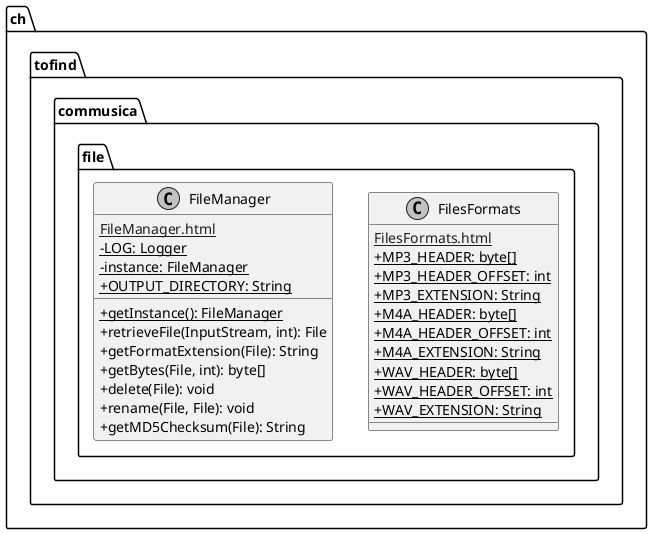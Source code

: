 @startuml

    skinparam monochrome true
    skinparam classAttributeIconSize 0
    
    namespace ch.tofind.commusica.file {

        class FilesFormats {
            [[FilesFormats.html]]
            {static} +MP3_HEADER: byte[]
            {static} +MP3_HEADER_OFFSET: int
            {static} +MP3_EXTENSION: String
            {static} +M4A_HEADER: byte[]
            {static} +M4A_HEADER_OFFSET: int
            {static} +M4A_EXTENSION: String
            {static} +WAV_HEADER: byte[]
            {static} +WAV_HEADER_OFFSET: int
            {static} +WAV_EXTENSION: String
        }

        class FileManager {
            [[FileManager.html]]
            {static} -LOG: Logger
            {static} -instance: FileManager
            {static} +OUTPUT_DIRECTORY: String
            {static} +getInstance(): FileManager
            +retrieveFile(InputStream, int): File
            +getFormatExtension(File): String
            +getBytes(File, int): byte[]
            +delete(File): void
            +rename(File, File): void
            +getMD5Checksum(File): String
        }

    }

@enduml
